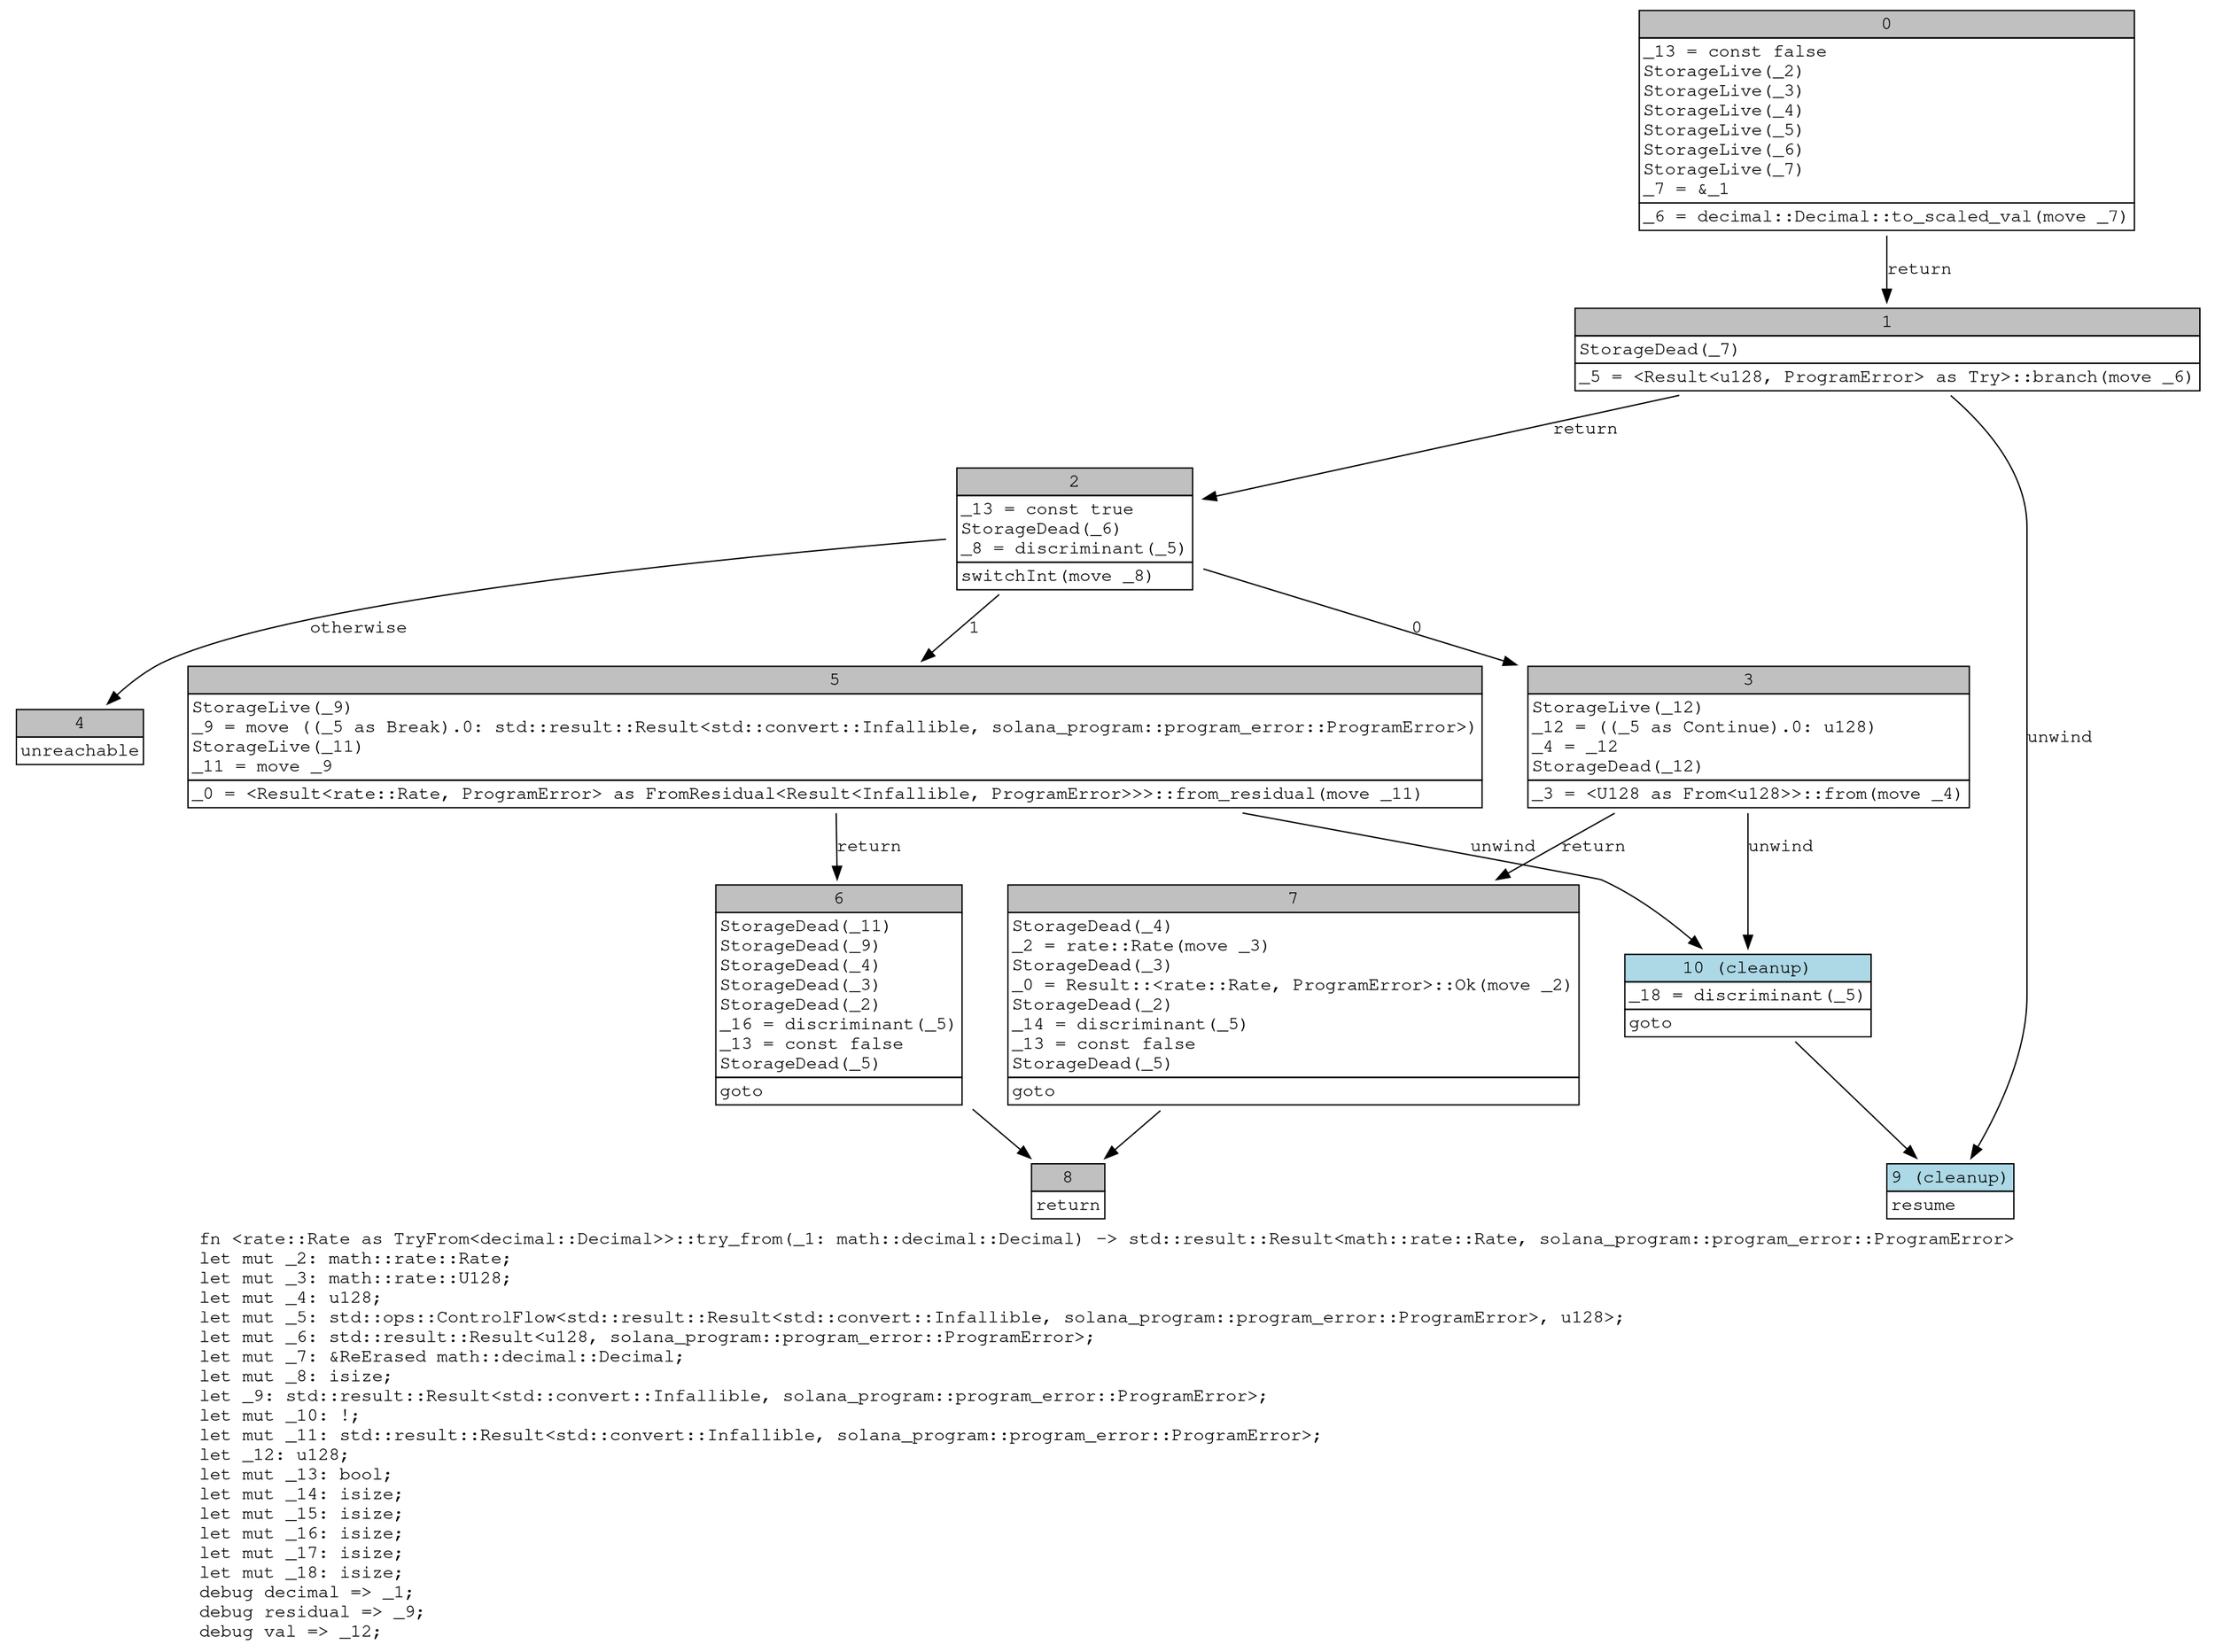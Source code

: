digraph Mir_0_191 {
    graph [fontname="Courier, monospace"];
    node [fontname="Courier, monospace"];
    edge [fontname="Courier, monospace"];
    label=<fn &lt;rate::Rate as TryFrom&lt;decimal::Decimal&gt;&gt;::try_from(_1: math::decimal::Decimal) -&gt; std::result::Result&lt;math::rate::Rate, solana_program::program_error::ProgramError&gt;<br align="left"/>let mut _2: math::rate::Rate;<br align="left"/>let mut _3: math::rate::U128;<br align="left"/>let mut _4: u128;<br align="left"/>let mut _5: std::ops::ControlFlow&lt;std::result::Result&lt;std::convert::Infallible, solana_program::program_error::ProgramError&gt;, u128&gt;;<br align="left"/>let mut _6: std::result::Result&lt;u128, solana_program::program_error::ProgramError&gt;;<br align="left"/>let mut _7: &amp;ReErased math::decimal::Decimal;<br align="left"/>let mut _8: isize;<br align="left"/>let _9: std::result::Result&lt;std::convert::Infallible, solana_program::program_error::ProgramError&gt;;<br align="left"/>let mut _10: !;<br align="left"/>let mut _11: std::result::Result&lt;std::convert::Infallible, solana_program::program_error::ProgramError&gt;;<br align="left"/>let _12: u128;<br align="left"/>let mut _13: bool;<br align="left"/>let mut _14: isize;<br align="left"/>let mut _15: isize;<br align="left"/>let mut _16: isize;<br align="left"/>let mut _17: isize;<br align="left"/>let mut _18: isize;<br align="left"/>debug decimal =&gt; _1;<br align="left"/>debug residual =&gt; _9;<br align="left"/>debug val =&gt; _12;<br align="left"/>>;
    bb0__0_191 [shape="none", label=<<table border="0" cellborder="1" cellspacing="0"><tr><td bgcolor="gray" align="center" colspan="1">0</td></tr><tr><td align="left" balign="left">_13 = const false<br/>StorageLive(_2)<br/>StorageLive(_3)<br/>StorageLive(_4)<br/>StorageLive(_5)<br/>StorageLive(_6)<br/>StorageLive(_7)<br/>_7 = &amp;_1<br/></td></tr><tr><td align="left">_6 = decimal::Decimal::to_scaled_val(move _7)</td></tr></table>>];
    bb1__0_191 [shape="none", label=<<table border="0" cellborder="1" cellspacing="0"><tr><td bgcolor="gray" align="center" colspan="1">1</td></tr><tr><td align="left" balign="left">StorageDead(_7)<br/></td></tr><tr><td align="left">_5 = &lt;Result&lt;u128, ProgramError&gt; as Try&gt;::branch(move _6)</td></tr></table>>];
    bb2__0_191 [shape="none", label=<<table border="0" cellborder="1" cellspacing="0"><tr><td bgcolor="gray" align="center" colspan="1">2</td></tr><tr><td align="left" balign="left">_13 = const true<br/>StorageDead(_6)<br/>_8 = discriminant(_5)<br/></td></tr><tr><td align="left">switchInt(move _8)</td></tr></table>>];
    bb3__0_191 [shape="none", label=<<table border="0" cellborder="1" cellspacing="0"><tr><td bgcolor="gray" align="center" colspan="1">3</td></tr><tr><td align="left" balign="left">StorageLive(_12)<br/>_12 = ((_5 as Continue).0: u128)<br/>_4 = _12<br/>StorageDead(_12)<br/></td></tr><tr><td align="left">_3 = &lt;U128 as From&lt;u128&gt;&gt;::from(move _4)</td></tr></table>>];
    bb4__0_191 [shape="none", label=<<table border="0" cellborder="1" cellspacing="0"><tr><td bgcolor="gray" align="center" colspan="1">4</td></tr><tr><td align="left">unreachable</td></tr></table>>];
    bb5__0_191 [shape="none", label=<<table border="0" cellborder="1" cellspacing="0"><tr><td bgcolor="gray" align="center" colspan="1">5</td></tr><tr><td align="left" balign="left">StorageLive(_9)<br/>_9 = move ((_5 as Break).0: std::result::Result&lt;std::convert::Infallible, solana_program::program_error::ProgramError&gt;)<br/>StorageLive(_11)<br/>_11 = move _9<br/></td></tr><tr><td align="left">_0 = &lt;Result&lt;rate::Rate, ProgramError&gt; as FromResidual&lt;Result&lt;Infallible, ProgramError&gt;&gt;&gt;::from_residual(move _11)</td></tr></table>>];
    bb6__0_191 [shape="none", label=<<table border="0" cellborder="1" cellspacing="0"><tr><td bgcolor="gray" align="center" colspan="1">6</td></tr><tr><td align="left" balign="left">StorageDead(_11)<br/>StorageDead(_9)<br/>StorageDead(_4)<br/>StorageDead(_3)<br/>StorageDead(_2)<br/>_16 = discriminant(_5)<br/>_13 = const false<br/>StorageDead(_5)<br/></td></tr><tr><td align="left">goto</td></tr></table>>];
    bb7__0_191 [shape="none", label=<<table border="0" cellborder="1" cellspacing="0"><tr><td bgcolor="gray" align="center" colspan="1">7</td></tr><tr><td align="left" balign="left">StorageDead(_4)<br/>_2 = rate::Rate(move _3)<br/>StorageDead(_3)<br/>_0 = Result::&lt;rate::Rate, ProgramError&gt;::Ok(move _2)<br/>StorageDead(_2)<br/>_14 = discriminant(_5)<br/>_13 = const false<br/>StorageDead(_5)<br/></td></tr><tr><td align="left">goto</td></tr></table>>];
    bb8__0_191 [shape="none", label=<<table border="0" cellborder="1" cellspacing="0"><tr><td bgcolor="gray" align="center" colspan="1">8</td></tr><tr><td align="left">return</td></tr></table>>];
    bb9__0_191 [shape="none", label=<<table border="0" cellborder="1" cellspacing="0"><tr><td bgcolor="lightblue" align="center" colspan="1">9 (cleanup)</td></tr><tr><td align="left">resume</td></tr></table>>];
    bb10__0_191 [shape="none", label=<<table border="0" cellborder="1" cellspacing="0"><tr><td bgcolor="lightblue" align="center" colspan="1">10 (cleanup)</td></tr><tr><td align="left" balign="left">_18 = discriminant(_5)<br/></td></tr><tr><td align="left">goto</td></tr></table>>];
    bb0__0_191 -> bb1__0_191 [label="return"];
    bb1__0_191 -> bb2__0_191 [label="return"];
    bb1__0_191 -> bb9__0_191 [label="unwind"];
    bb2__0_191 -> bb3__0_191 [label="0"];
    bb2__0_191 -> bb5__0_191 [label="1"];
    bb2__0_191 -> bb4__0_191 [label="otherwise"];
    bb3__0_191 -> bb7__0_191 [label="return"];
    bb3__0_191 -> bb10__0_191 [label="unwind"];
    bb5__0_191 -> bb6__0_191 [label="return"];
    bb5__0_191 -> bb10__0_191 [label="unwind"];
    bb6__0_191 -> bb8__0_191 [label=""];
    bb7__0_191 -> bb8__0_191 [label=""];
    bb10__0_191 -> bb9__0_191 [label=""];
}
